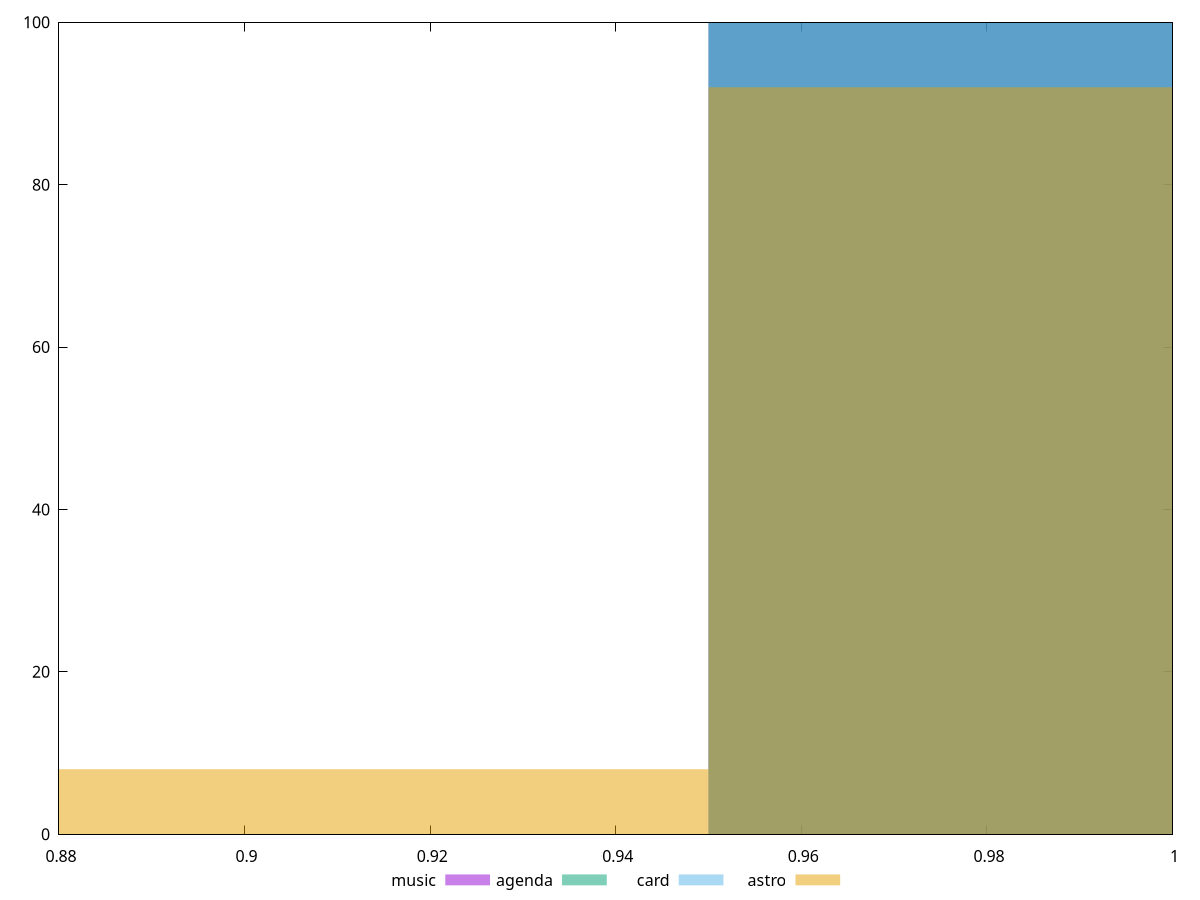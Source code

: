 reset

$music <<EOF
1 100
EOF

$agenda <<EOF
1 100
EOF

$card <<EOF
1 100
EOF

$astro <<EOF
0.9 8
1 92
EOF

set key outside below
set boxwidth 0.1
set xrange [0.88:1]
set yrange [0:100]
set trange [0:100]
set style fill transparent solid 0.5 noborder
set terminal svg size 640, 520 enhanced background rgb 'white'
set output "reports/report_00031_2021-02-24T23-18-18.084Z/legacy-javascript/comparison/histogram/all_score.svg"

plot $music title "music" with boxes, \
     $agenda title "agenda" with boxes, \
     $card title "card" with boxes, \
     $astro title "astro" with boxes

reset
